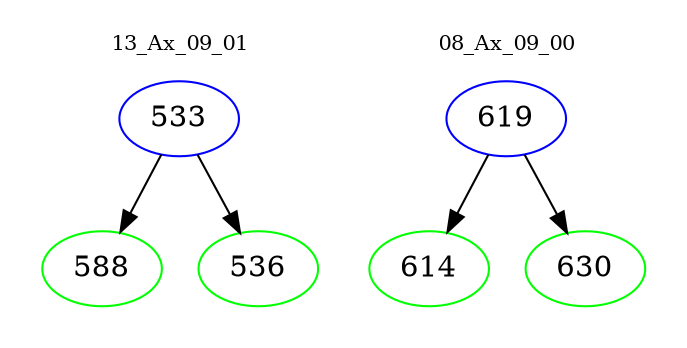 digraph{
subgraph cluster_0 {
color = white
label = "13_Ax_09_01";
fontsize=10;
T0_533 [label="533", color="blue"]
T0_533 -> T0_588 [color="black"]
T0_588 [label="588", color="green"]
T0_533 -> T0_536 [color="black"]
T0_536 [label="536", color="green"]
}
subgraph cluster_1 {
color = white
label = "08_Ax_09_00";
fontsize=10;
T1_619 [label="619", color="blue"]
T1_619 -> T1_614 [color="black"]
T1_614 [label="614", color="green"]
T1_619 -> T1_630 [color="black"]
T1_630 [label="630", color="green"]
}
}

